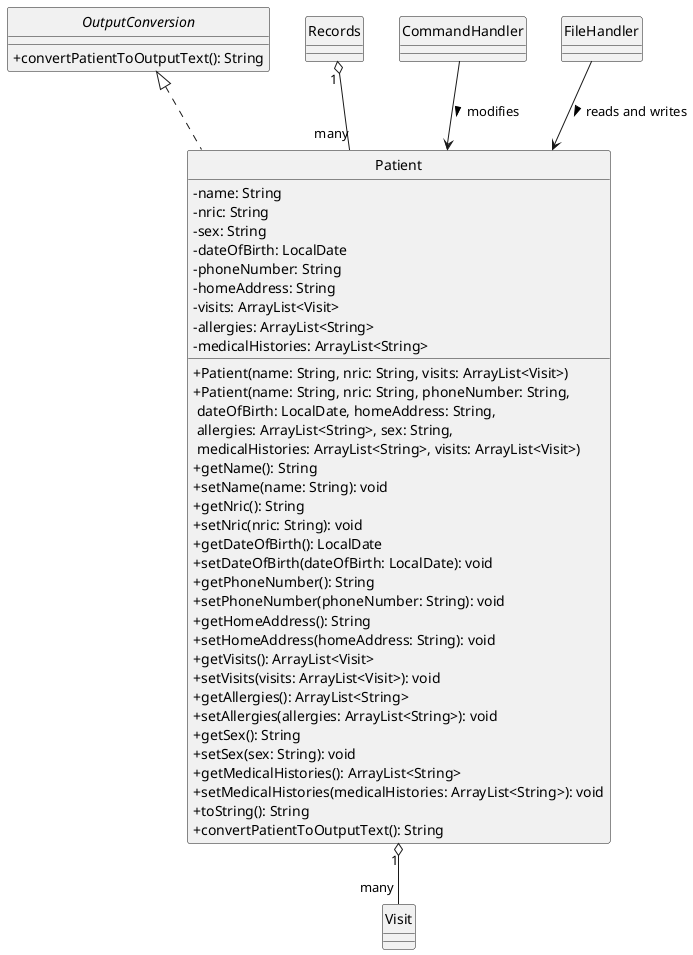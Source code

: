 @startuml
'https://plantuml.com/class-diagram
skinparam classAttributeIconSize 0
hide circle

class Patient {
    -name: String
    -nric: String
    -sex: String
    -dateOfBirth: LocalDate
    -phoneNumber: String
    -homeAddress: String
    -visits: ArrayList<Visit>
    -allergies: ArrayList<String>
    -medicalHistories: ArrayList<String>

    +Patient(name: String, nric: String, visits: ArrayList<Visit>)
    +Patient(name: String, nric: String, phoneNumber: String,\n dateOfBirth: LocalDate, homeAddress: String,\n allergies: ArrayList<String>, sex: String,\n medicalHistories: ArrayList<String>, visits: ArrayList<Visit>)
    +getName(): String
    +setName(name: String): void
    +getNric(): String
    +setNric(nric: String): void
    +getDateOfBirth(): LocalDate
    +setDateOfBirth(dateOfBirth: LocalDate): void
    +getPhoneNumber(): String
    +setPhoneNumber(phoneNumber: String): void
    +getHomeAddress(): String
    +setHomeAddress(homeAddress: String): void
    +getVisits(): ArrayList<Visit>
    +setVisits(visits: ArrayList<Visit>): void
    +getAllergies(): ArrayList<String>
    +setAllergies(allergies: ArrayList<String>): void
    +getSex(): String
    +setSex(sex: String): void
    +getMedicalHistories(): ArrayList<String>
    +setMedicalHistories(medicalHistories: ArrayList<String>): void
    +toString(): String
    +convertPatientToOutputText(): String
}

interface OutputConversion {
    +convertPatientToOutputText(): String
}

class Visit {
}

class Records {
}

class CommandHandler {
}

class FileHandler {
}

OutputConversion <|.. Patient
Patient "1" o-- "many" Visit
Records "1" o-- "many" Patient
CommandHandler --> Patient : modifies >
FileHandler --> Patient : reads and writes >



@enduml